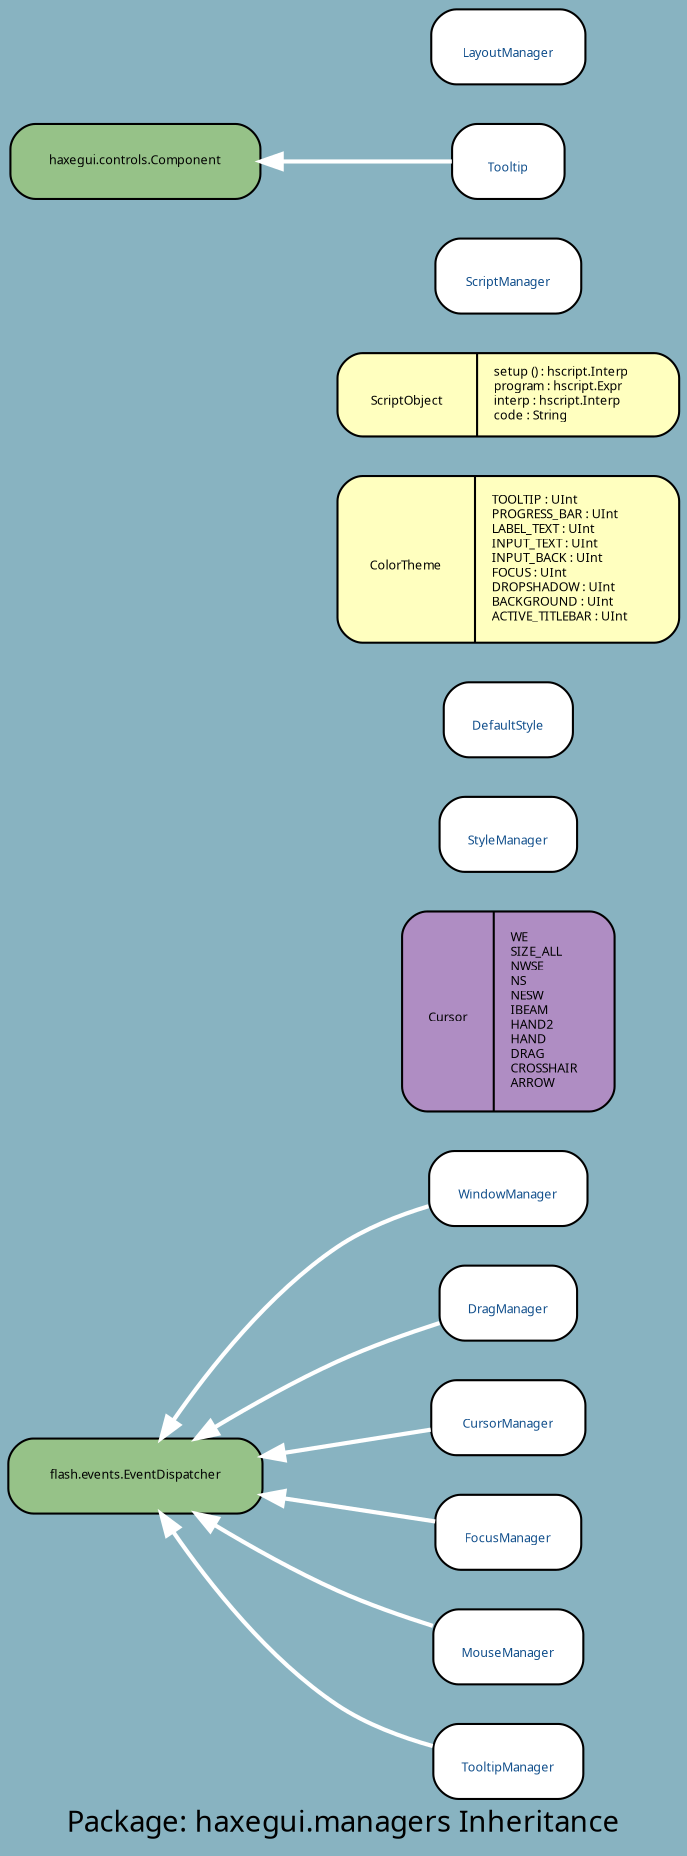 digraph uml {
	graph [label="Package: haxegui.managers Inheritance", ratio=compress, rankdir=RL, smoothing=avg_dist, overlap=compress, packMode="graph", labelloc=c, fontname="DejaVu Sans Condenesed", fontsize=14, bgcolor="#88B3C1", fontcolor=black];
	node [label="\N", style="rounded,filled", fillcolor="#96c288", fontcolor="#104E8B", fontname="FFF Harmony", fontsize=6, shape=record, color=black];
	edge [fontname=Sans, fontsize=8, minlen="1.2", color=black, fontcolor=black];
	graph [lp="163,12",
		bb="0,0,326,871"];
	"haxegui.managers.WindowManager" [label="{\nWindowManager}", fillcolor=white, URL="../types/haxegui/managers/WindowManager.html", tooltip="\nWindowManager", portPos=w, pos="243,313", rects="205,295,282,331", width="1.06", height="0.50"];
	"flash.events.EventDispatcher" [fontcolor=black, pos="62,178", rects="1,160,124,196", width="1.69", height="0.50"];
	"haxegui.managers.DragManager" [label="{\nDragManager}", fillcolor=white, URL="../types/haxegui/managers/DragManager.html", tooltip="\nDragManager", portPos=w, pos="243,259", rects="210,241,276,277", width="0.92", height="0.50"];
	"haxegui.managers.Cursor" [label="{\nCursor|WE\lSIZE_ALL\lNWSE\lNS\lNESW\lIBEAM\lHAND2\lHAND\lDRAG\lCROSSHAIR\lARROW\l}", fillcolor="#af8dc3", fontcolor=black, pos="243,397", rects="192,349,234,445 234,349,295,445", width="1.42", height="1.33"];
	"haxegui.managers.CursorManager" [label="{\nCursorManager}", fillcolor=white, URL="../types/haxegui/managers/CursorManager.html", tooltip="\nCursorManager", portPos=w, pos="243,205", rects="206,187,281,223", width="1.03", height="0.50"];
	"haxegui.managers.FocusManager" [label="{\nFocusManager}", fillcolor=white, URL="../types/haxegui/managers/FocusManager.html", tooltip="\nFocusManager", portPos=w, pos="243,151", rects="208,133,279,169", width="0.97", height="0.50"];
	"haxegui.managers.MouseManager" [label="{\nMouseManager}", fillcolor=white, URL="../types/haxegui/managers/MouseManager.html", tooltip="\nMouseManager", portPos=w, pos="243,97", rects="207,79,279,115", width="1.00", height="0.50"];
	"haxegui.managers.StyleManager" [label="{\nStyleManager}", fillcolor=white, URL="../types/haxegui/managers/StyleManager.html", tooltip="\nStyleManager", portPos=w, pos="243,481", rects="210,463,277,499", width="0.92", height="0.50"];
	"haxegui.managers.DefaultStyle" [label="{\nDefaultStyle}", fillcolor=white, URL="../types/haxegui/managers/DefaultStyle.html", tooltip="\nDefaultStyle", portPos=w, pos="243,535", rects="212,517,274,553", width="0.86", height="0.50"];
	"haxegui.managers.ColorTheme" [label="{\nColorTheme|TOOLTIP : UInt\lPROGRESS_BAR : UInt\lLABEL_TEXT : UInt\lINPUT_TEXT : UInt\lINPUT_BACK : UInt\lFOCUS : UInt\lDROPSH\
ADOW : UInt\lBACKGROUND : UInt\lACTIVE_TITLEBAR : UInt\l}", fillcolor="#ffffbf", fontcolor=black, pos="243,611", rects="161,571,221,651 221,571,326,651", width="2.28", height="1.11"];
	"haxegui.managers.ScriptObject" [label="{\nScriptObject|setup () : hscript.Interp\lprogram : hscript.Expr\linterp : hscript.Interp\lcode : String\l}", fillcolor="#ffffbf", fontcolor=black, pos="243,689", rects="161,669,224,709 224,669,325,709", width="2.28", height="0.56"];
	"haxegui.managers.ScriptManager" [label="{\nScriptManager}", fillcolor=white, URL="../types/haxegui/managers/ScriptManager.html", tooltip="\nScriptManager", portPos=w, pos="243,745", rects="208,727,279,763", width="0.97", height="0.50"];
	"haxegui.managers.Tooltip" [label="{\nTooltip}", fillcolor=white, URL="../types/haxegui/managers/Tooltip.html", tooltip="\nTooltip", portPos=w, pos="243,799", rects="216,781,270,817", width="0.75", height="0.50"];
	"haxegui.controls.Component" [fontcolor=black, pos="62,799", rects="2,781,122,817", width="1.67", height="0.50"];
	"haxegui.managers.TooltipManager" [label="{\nTooltipManager}", fillcolor=white, URL="../types/haxegui/managers/TooltipManager.html", tooltip="\nTooltipManager", portPos=w, pos="243,43", rects="207,25,279,61", width="1.00", height="0.50"];
	"haxegui.managers.LayoutManager" [label="{\nLayoutManager}", fillcolor=white, URL="../types/haxegui/managers/LayoutManager.html", tooltip="\nLayoutManager", portPos=w, pos="243,853", rects="206,835,280,871", width="1.03", height="0.50"];
	"haxegui.managers.WindowManager" -> "flash.events.EventDispatcher" [color=white, style=bold, arrowhead=normal, arrowsize="1.0", pos="e,74,196 205,306 190,301 173,295 160,286 126,265 97,229 80,204"];
	"haxegui.managers.DragManager" -> "flash.events.EventDispatcher" [color=white, style=bold, arrowhead=normal, arrowsize="1.0", pos="e,91,196 210,250 194,245 176,239 160,232 140,223 118,212 100,201"];
	"haxegui.managers.CursorManager" -> "flash.events.EventDispatcher" [color=white, style=bold, arrowhead=normal, arrowsize="1.0", pos="e,124,187 206,199 186,196 159,192 134,188"];
	"haxegui.managers.FocusManager" -> "flash.events.EventDispatcher" [color=white, style=bold, arrowhead=normal, arrowsize="1.0", pos="e,124,169 208,156 187,160 159,163 134,167"];
	"haxegui.managers.MouseManager" -> "flash.events.EventDispatcher" [color=white, style=bold, arrowhead=normal, arrowsize="1.0", pos="e,92,160 207,107 192,112 175,118 160,124 140,133 118,145 101,155"];
	"haxegui.managers.Tooltip" -> "haxegui.controls.Component" [color=white, style=bold, arrowhead=normal, arrowsize="1.0", pos="e,122,799 216,799 194,799 162,799 132,799"];
	"haxegui.managers.TooltipManager" -> "flash.events.EventDispatcher" [color=white, style=bold, arrowhead=normal, arrowsize="1.0", pos="e,74,160 207,50 191,55 174,61 160,70 126,92 97,127 80,152"];
}
